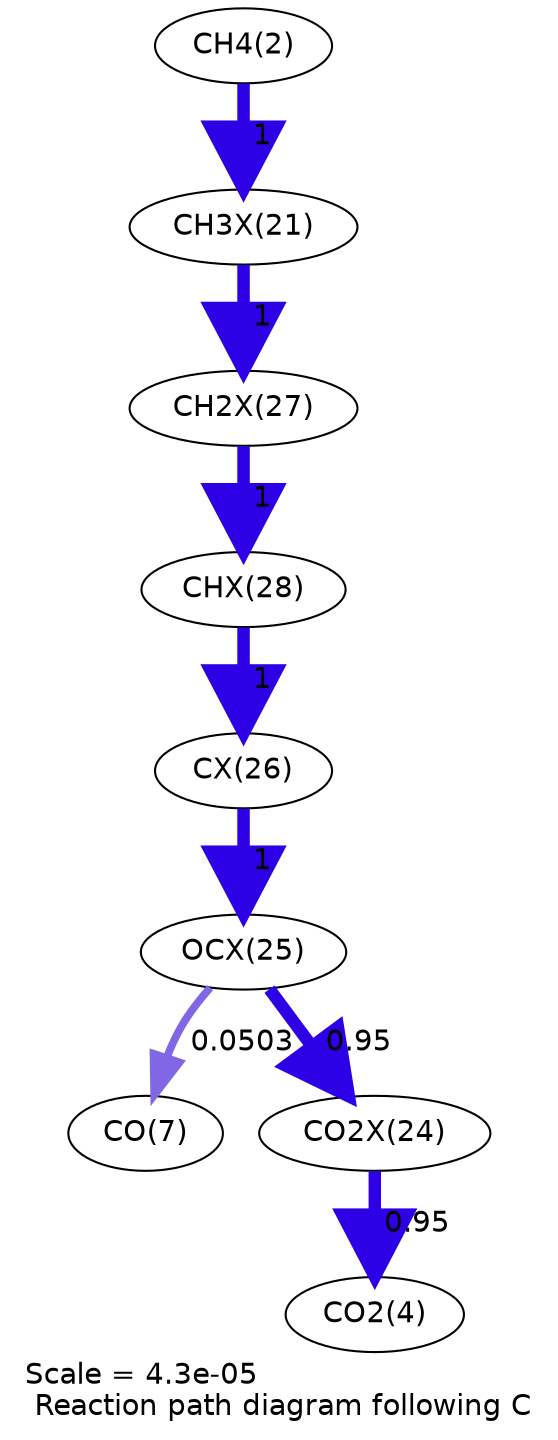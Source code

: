 digraph reaction_paths {
center=1;
s4 -> s24[fontname="Helvetica", penwidth=6, arrowsize=3, color="0.7, 1.5, 0.9"
, label=" 1"];
s24 -> s30[fontname="Helvetica", penwidth=6, arrowsize=3, color="0.7, 1.5, 0.9"
, label=" 1"];
s30 -> s31[fontname="Helvetica", penwidth=6, arrowsize=3, color="0.7, 1.5, 0.9"
, label=" 1"];
s31 -> s29[fontname="Helvetica", penwidth=6, arrowsize=3, color="0.7, 1.5, 0.9"
, label=" 1"];
s29 -> s28[fontname="Helvetica", penwidth=6, arrowsize=3, color="0.7, 1.5, 0.9"
, label=" 1"];
s28 -> s9[fontname="Helvetica", penwidth=3.74, arrowsize=1.87, color="0.7, 0.55, 0.9"
, label=" 0.0503"];
s28 -> s27[fontname="Helvetica", penwidth=5.96, arrowsize=2.98, color="0.7, 1.45, 0.9"
, label=" 0.95"];
s27 -> s6[fontname="Helvetica", penwidth=5.96, arrowsize=2.98, color="0.7, 1.45, 0.9"
, label=" 0.95"];
s4 [ fontname="Helvetica", label="CH4(2)"];
s6 [ fontname="Helvetica", label="CO2(4)"];
s9 [ fontname="Helvetica", label="CO(7)"];
s24 [ fontname="Helvetica", label="CH3X(21)"];
s27 [ fontname="Helvetica", label="CO2X(24)"];
s28 [ fontname="Helvetica", label="OCX(25)"];
s29 [ fontname="Helvetica", label="CX(26)"];
s30 [ fontname="Helvetica", label="CH2X(27)"];
s31 [ fontname="Helvetica", label="CHX(28)"];
 label = "Scale = 4.3e-05\l Reaction path diagram following C";
 fontname = "Helvetica";
}
